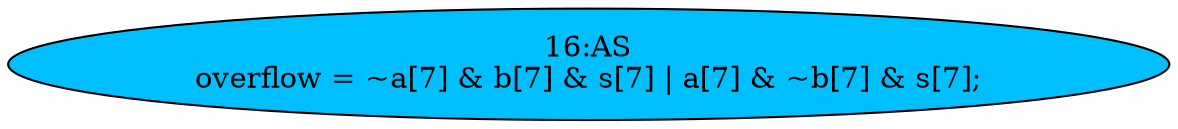 strict digraph "" {
	node [label="\N"];
	"16:AS"	[ast="<pyverilog.vparser.ast.Assign object at 0x7f658c097390>",
		def_var="['overflow']",
		fillcolor=deepskyblue,
		label="16:AS
overflow = ~a[7] & b[7] & s[7] | a[7] & ~b[7] & s[7];",
		statements="[]",
		style=filled,
		typ=Assign,
		use_var="['a', 'b', 's', 'a', 'b', 's']"];
}
